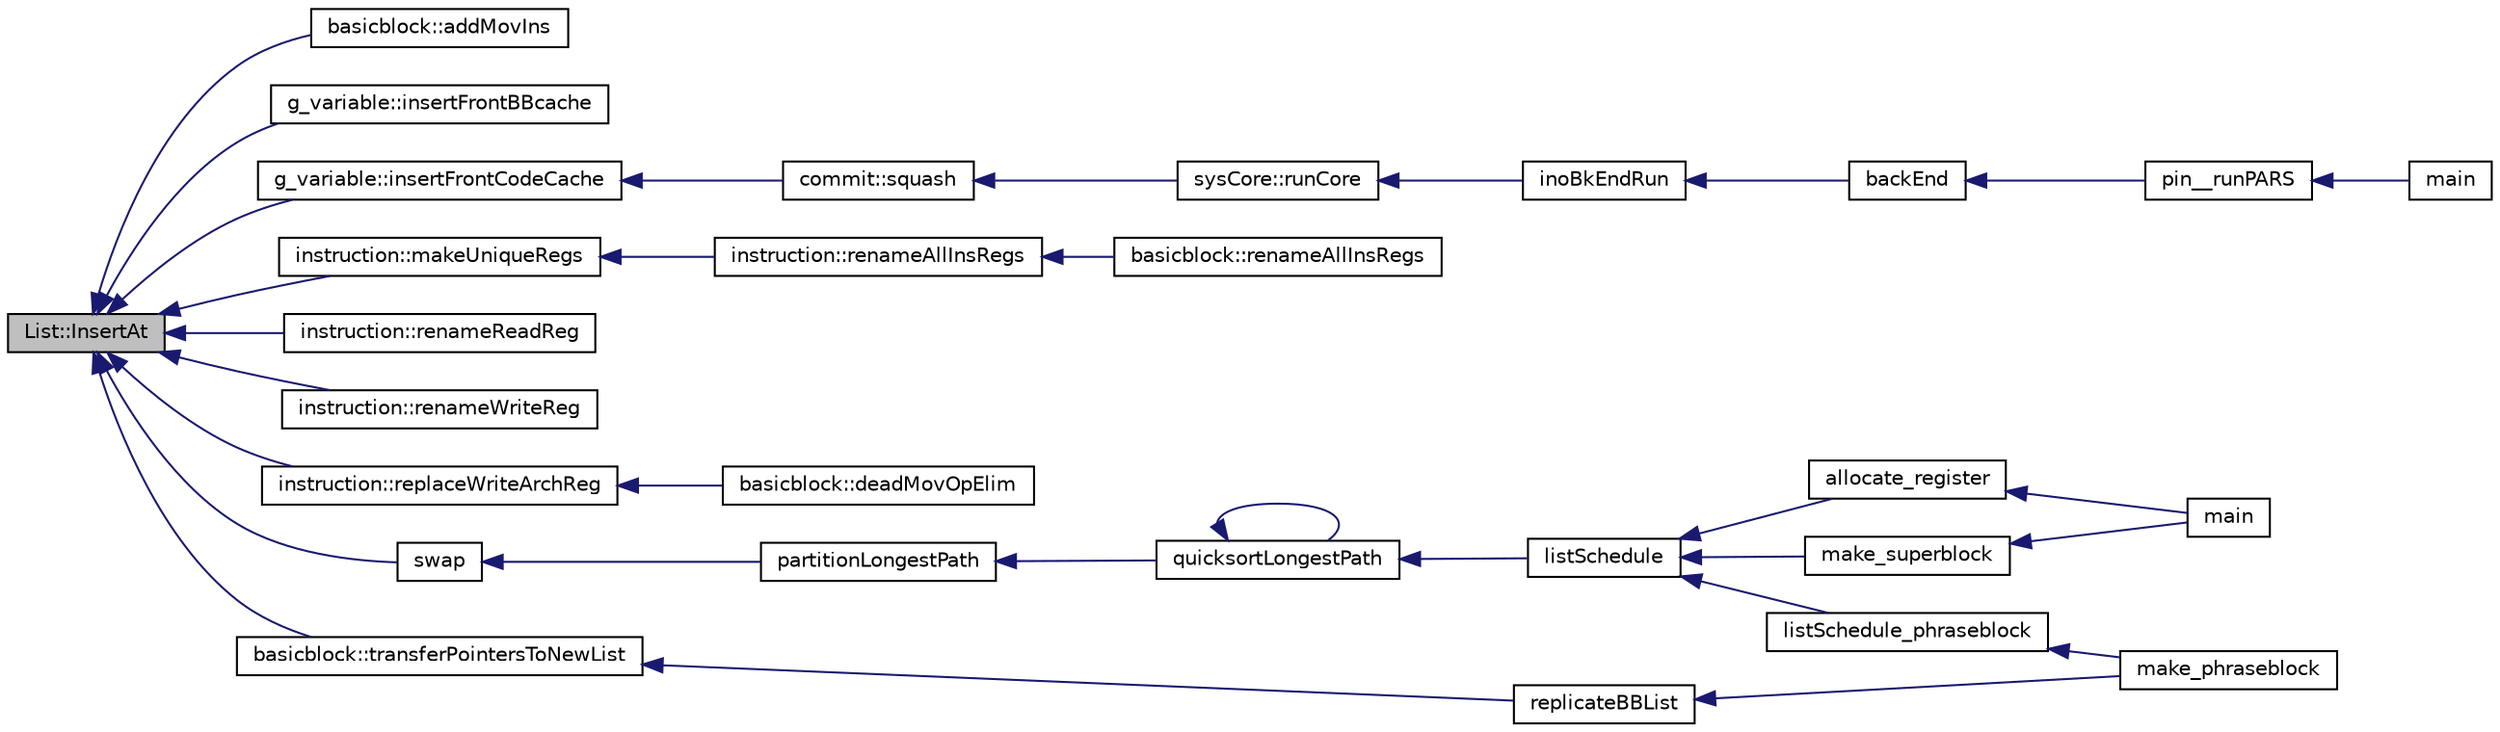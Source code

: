 digraph G
{
  edge [fontname="Helvetica",fontsize="10",labelfontname="Helvetica",labelfontsize="10"];
  node [fontname="Helvetica",fontsize="10",shape=record];
  rankdir=LR;
  Node1 [label="List::InsertAt",height=0.2,width=0.4,color="black", fillcolor="grey75", style="filled" fontcolor="black"];
  Node1 -> Node2 [dir=back,color="midnightblue",fontsize="10",style="solid"];
  Node2 [label="basicblock::addMovIns",height=0.2,width=0.4,color="black", fillcolor="white", style="filled",URL="$classbasicblock.html#a8743005759ce892482aa942cf0aa114d"];
  Node1 -> Node3 [dir=back,color="midnightblue",fontsize="10",style="solid"];
  Node3 [label="g_variable::insertFrontBBcache",height=0.2,width=0.4,color="black", fillcolor="white", style="filled",URL="$structg__variable.html#a6c7ff60217a53698cce497bf705cd0c8"];
  Node1 -> Node4 [dir=back,color="midnightblue",fontsize="10",style="solid"];
  Node4 [label="g_variable::insertFrontCodeCache",height=0.2,width=0.4,color="black", fillcolor="white", style="filled",URL="$structg__variable.html#ac6cd30370c34c5a0862aa9a4c56049db"];
  Node4 -> Node5 [dir=back,color="midnightblue",fontsize="10",style="solid"];
  Node5 [label="commit::squash",height=0.2,width=0.4,color="black", fillcolor="white", style="filled",URL="$classcommit.html#a5b183f343dbf7da45d795df16ef4b7bb"];
  Node5 -> Node6 [dir=back,color="midnightblue",fontsize="10",style="solid"];
  Node6 [label="sysCore::runCore",height=0.2,width=0.4,color="black", fillcolor="white", style="filled",URL="$classsysCore.html#aaafa43a2951680e1fdc83769650d7bba"];
  Node6 -> Node7 [dir=back,color="midnightblue",fontsize="10",style="solid"];
  Node7 [label="inoBkEndRun",height=0.2,width=0.4,color="black", fillcolor="white", style="filled",URL="$inoBkEnd_8h.html#aee9170028b273f191a7fc575a9a90102"];
  Node7 -> Node8 [dir=back,color="midnightblue",fontsize="10",style="solid"];
  Node8 [label="backEnd",height=0.2,width=0.4,color="black", fillcolor="white", style="filled",URL="$pars_8cpp.html#af45c42930cc9f7fbe74c2469301fa5f6"];
  Node8 -> Node9 [dir=back,color="midnightblue",fontsize="10",style="solid"];
  Node9 [label="pin__runPARS",height=0.2,width=0.4,color="black", fillcolor="white", style="filled",URL="$pars_8h.html#ace0fa7dabd943b7f226518d8f2eceef8"];
  Node9 -> Node10 [dir=back,color="midnightblue",fontsize="10",style="solid"];
  Node10 [label="main",height=0.2,width=0.4,color="black", fillcolor="white", style="filled",URL="$main__pars_8cpp.html#a0ddf1224851353fc92bfbff6f499fa97"];
  Node1 -> Node11 [dir=back,color="midnightblue",fontsize="10",style="solid"];
  Node11 [label="instruction::makeUniqueRegs",height=0.2,width=0.4,color="black", fillcolor="white", style="filled",URL="$classinstruction.html#ae406e3e00f408b7b54510867c88b1b5d"];
  Node11 -> Node12 [dir=back,color="midnightblue",fontsize="10",style="solid"];
  Node12 [label="instruction::renameAllInsRegs",height=0.2,width=0.4,color="black", fillcolor="white", style="filled",URL="$classinstruction.html#aac67c9bd51efdf37963fbfc5da8fb737"];
  Node12 -> Node13 [dir=back,color="midnightblue",fontsize="10",style="solid"];
  Node13 [label="basicblock::renameAllInsRegs",height=0.2,width=0.4,color="black", fillcolor="white", style="filled",URL="$classbasicblock.html#a8493801bbd0b56aac41aa8cd2aedcea4"];
  Node1 -> Node14 [dir=back,color="midnightblue",fontsize="10",style="solid"];
  Node14 [label="instruction::renameReadReg",height=0.2,width=0.4,color="black", fillcolor="white", style="filled",URL="$classinstruction.html#ae9760e334e7829c4f8504bc8436e2dfb"];
  Node1 -> Node15 [dir=back,color="midnightblue",fontsize="10",style="solid"];
  Node15 [label="instruction::renameWriteReg",height=0.2,width=0.4,color="black", fillcolor="white", style="filled",URL="$classinstruction.html#aabd61e186e80af7dd343e0f142741ed6"];
  Node1 -> Node16 [dir=back,color="midnightblue",fontsize="10",style="solid"];
  Node16 [label="instruction::replaceWriteArchReg",height=0.2,width=0.4,color="black", fillcolor="white", style="filled",URL="$classinstruction.html#aa52dbeed6a59d58a132a885cfabc70fb"];
  Node16 -> Node17 [dir=back,color="midnightblue",fontsize="10",style="solid"];
  Node17 [label="basicblock::deadMovOpElim",height=0.2,width=0.4,color="black", fillcolor="white", style="filled",URL="$classbasicblock.html#ad5edb15079fcd7c2dd0e7e78185d9826"];
  Node1 -> Node18 [dir=back,color="midnightblue",fontsize="10",style="solid"];
  Node18 [label="swap",height=0.2,width=0.4,color="black", fillcolor="white", style="filled",URL="$quickSort_8h.html#a9b60d58c6031a4013f0a26bdd29d78ff"];
  Node18 -> Node19 [dir=back,color="midnightblue",fontsize="10",style="solid"];
  Node19 [label="partitionLongestPath",height=0.2,width=0.4,color="black", fillcolor="white", style="filled",URL="$quickSort_8h.html#ab89021bdedd9cf3069b0abdfa7e5e585"];
  Node19 -> Node20 [dir=back,color="midnightblue",fontsize="10",style="solid"];
  Node20 [label="quicksortLongestPath",height=0.2,width=0.4,color="black", fillcolor="white", style="filled",URL="$quickSort_8h.html#a48781b84ce14fccda05b3081e6d5a196"];
  Node20 -> Node21 [dir=back,color="midnightblue",fontsize="10",style="solid"];
  Node21 [label="listSchedule",height=0.2,width=0.4,color="black", fillcolor="white", style="filled",URL="$listSchedule_8h.html#af9a47861fb738dfb09aa240667f01b1e"];
  Node21 -> Node22 [dir=back,color="midnightblue",fontsize="10",style="solid"];
  Node22 [label="allocate_register",height=0.2,width=0.4,color="black", fillcolor="white", style="filled",URL="$registerAllocate_8h.html#a89206e9b97c233cca9ffa40229a32a77"];
  Node22 -> Node23 [dir=back,color="midnightblue",fontsize="10",style="solid"];
  Node23 [label="main",height=0.2,width=0.4,color="black", fillcolor="white", style="filled",URL="$main_8cpp.html#a0ddf1224851353fc92bfbff6f499fa97"];
  Node21 -> Node24 [dir=back,color="midnightblue",fontsize="10",style="solid"];
  Node24 [label="listSchedule_phraseblock",height=0.2,width=0.4,color="black", fillcolor="white", style="filled",URL="$make__phraseblock_8cpp.html#a65aeab967a815a10deb65ad6d6ce5116"];
  Node24 -> Node25 [dir=back,color="midnightblue",fontsize="10",style="solid"];
  Node25 [label="make_phraseblock",height=0.2,width=0.4,color="black", fillcolor="white", style="filled",URL="$make__phraseblock_8cpp.html#af5aea5750e9482dfe18f886b91b680b4"];
  Node21 -> Node26 [dir=back,color="midnightblue",fontsize="10",style="solid"];
  Node26 [label="make_superblock",height=0.2,width=0.4,color="black", fillcolor="white", style="filled",URL="$make__superblock_8cpp.html#a499b98fa166ddd7c784aca2c8a2c68b1"];
  Node26 -> Node23 [dir=back,color="midnightblue",fontsize="10",style="solid"];
  Node20 -> Node20 [dir=back,color="midnightblue",fontsize="10",style="solid"];
  Node1 -> Node27 [dir=back,color="midnightblue",fontsize="10",style="solid"];
  Node27 [label="basicblock::transferPointersToNewList",height=0.2,width=0.4,color="black", fillcolor="white", style="filled",URL="$classbasicblock.html#a8f58f53b0f1ab88f2909116193cfa953"];
  Node27 -> Node28 [dir=back,color="midnightblue",fontsize="10",style="solid"];
  Node28 [label="replicateBBList",height=0.2,width=0.4,color="black", fillcolor="white", style="filled",URL="$make__phraseblock_8cpp.html#a3543e771f434420f9c6b083779be83c1"];
  Node28 -> Node25 [dir=back,color="midnightblue",fontsize="10",style="solid"];
}
